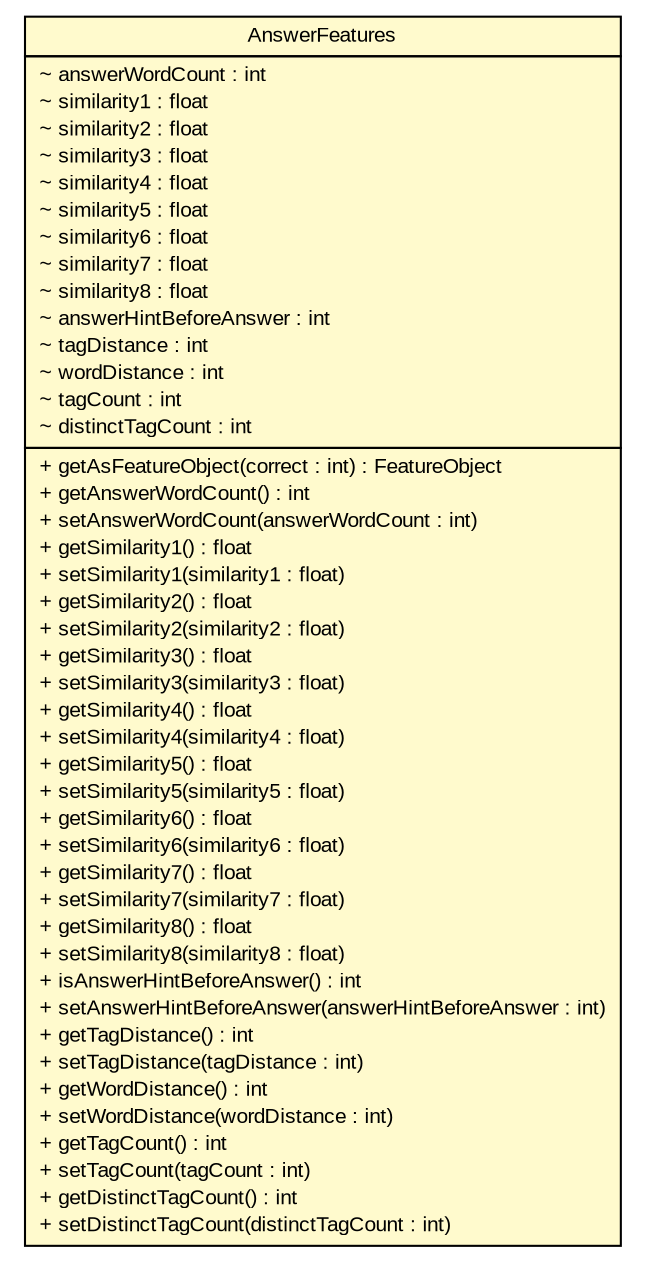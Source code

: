 #!/usr/local/bin/dot
#
# Class diagram 
# Generated by UMLGraph version 5.2 (http://www.umlgraph.org/)
#

digraph G {
	edge [fontname="arial",fontsize=10,labelfontname="arial",labelfontsize=10];
	node [fontname="arial",fontsize=10,shape=plaintext];
	nodesep=0.25;
	ranksep=0.5;
	// tud.iir.classification.qa.AnswerFeatures
	c18086 [label=<<table title="tud.iir.classification.qa.AnswerFeatures" border="0" cellborder="1" cellspacing="0" cellpadding="2" port="p" bgcolor="lemonChiffon" href="./AnswerFeatures.html">
		<tr><td><table border="0" cellspacing="0" cellpadding="1">
<tr><td align="center" balign="center"> AnswerFeatures </td></tr>
		</table></td></tr>
		<tr><td><table border="0" cellspacing="0" cellpadding="1">
<tr><td align="left" balign="left"> ~ answerWordCount : int </td></tr>
<tr><td align="left" balign="left"> ~ similarity1 : float </td></tr>
<tr><td align="left" balign="left"> ~ similarity2 : float </td></tr>
<tr><td align="left" balign="left"> ~ similarity3 : float </td></tr>
<tr><td align="left" balign="left"> ~ similarity4 : float </td></tr>
<tr><td align="left" balign="left"> ~ similarity5 : float </td></tr>
<tr><td align="left" balign="left"> ~ similarity6 : float </td></tr>
<tr><td align="left" balign="left"> ~ similarity7 : float </td></tr>
<tr><td align="left" balign="left"> ~ similarity8 : float </td></tr>
<tr><td align="left" balign="left"> ~ answerHintBeforeAnswer : int </td></tr>
<tr><td align="left" balign="left"> ~ tagDistance : int </td></tr>
<tr><td align="left" balign="left"> ~ wordDistance : int </td></tr>
<tr><td align="left" balign="left"> ~ tagCount : int </td></tr>
<tr><td align="left" balign="left"> ~ distinctTagCount : int </td></tr>
		</table></td></tr>
		<tr><td><table border="0" cellspacing="0" cellpadding="1">
<tr><td align="left" balign="left"> + getAsFeatureObject(correct : int) : FeatureObject </td></tr>
<tr><td align="left" balign="left"> + getAnswerWordCount() : int </td></tr>
<tr><td align="left" balign="left"> + setAnswerWordCount(answerWordCount : int) </td></tr>
<tr><td align="left" balign="left"> + getSimilarity1() : float </td></tr>
<tr><td align="left" balign="left"> + setSimilarity1(similarity1 : float) </td></tr>
<tr><td align="left" balign="left"> + getSimilarity2() : float </td></tr>
<tr><td align="left" balign="left"> + setSimilarity2(similarity2 : float) </td></tr>
<tr><td align="left" balign="left"> + getSimilarity3() : float </td></tr>
<tr><td align="left" balign="left"> + setSimilarity3(similarity3 : float) </td></tr>
<tr><td align="left" balign="left"> + getSimilarity4() : float </td></tr>
<tr><td align="left" balign="left"> + setSimilarity4(similarity4 : float) </td></tr>
<tr><td align="left" balign="left"> + getSimilarity5() : float </td></tr>
<tr><td align="left" balign="left"> + setSimilarity5(similarity5 : float) </td></tr>
<tr><td align="left" balign="left"> + getSimilarity6() : float </td></tr>
<tr><td align="left" balign="left"> + setSimilarity6(similarity6 : float) </td></tr>
<tr><td align="left" balign="left"> + getSimilarity7() : float </td></tr>
<tr><td align="left" balign="left"> + setSimilarity7(similarity7 : float) </td></tr>
<tr><td align="left" balign="left"> + getSimilarity8() : float </td></tr>
<tr><td align="left" balign="left"> + setSimilarity8(similarity8 : float) </td></tr>
<tr><td align="left" balign="left"> + isAnswerHintBeforeAnswer() : int </td></tr>
<tr><td align="left" balign="left"> + setAnswerHintBeforeAnswer(answerHintBeforeAnswer : int) </td></tr>
<tr><td align="left" balign="left"> + getTagDistance() : int </td></tr>
<tr><td align="left" balign="left"> + setTagDistance(tagDistance : int) </td></tr>
<tr><td align="left" balign="left"> + getWordDistance() : int </td></tr>
<tr><td align="left" balign="left"> + setWordDistance(wordDistance : int) </td></tr>
<tr><td align="left" balign="left"> + getTagCount() : int </td></tr>
<tr><td align="left" balign="left"> + setTagCount(tagCount : int) </td></tr>
<tr><td align="left" balign="left"> + getDistinctTagCount() : int </td></tr>
<tr><td align="left" balign="left"> + setDistinctTagCount(distinctTagCount : int) </td></tr>
		</table></td></tr>
		</table>>, fontname="arial", fontcolor="black", fontsize=10.0];
}

